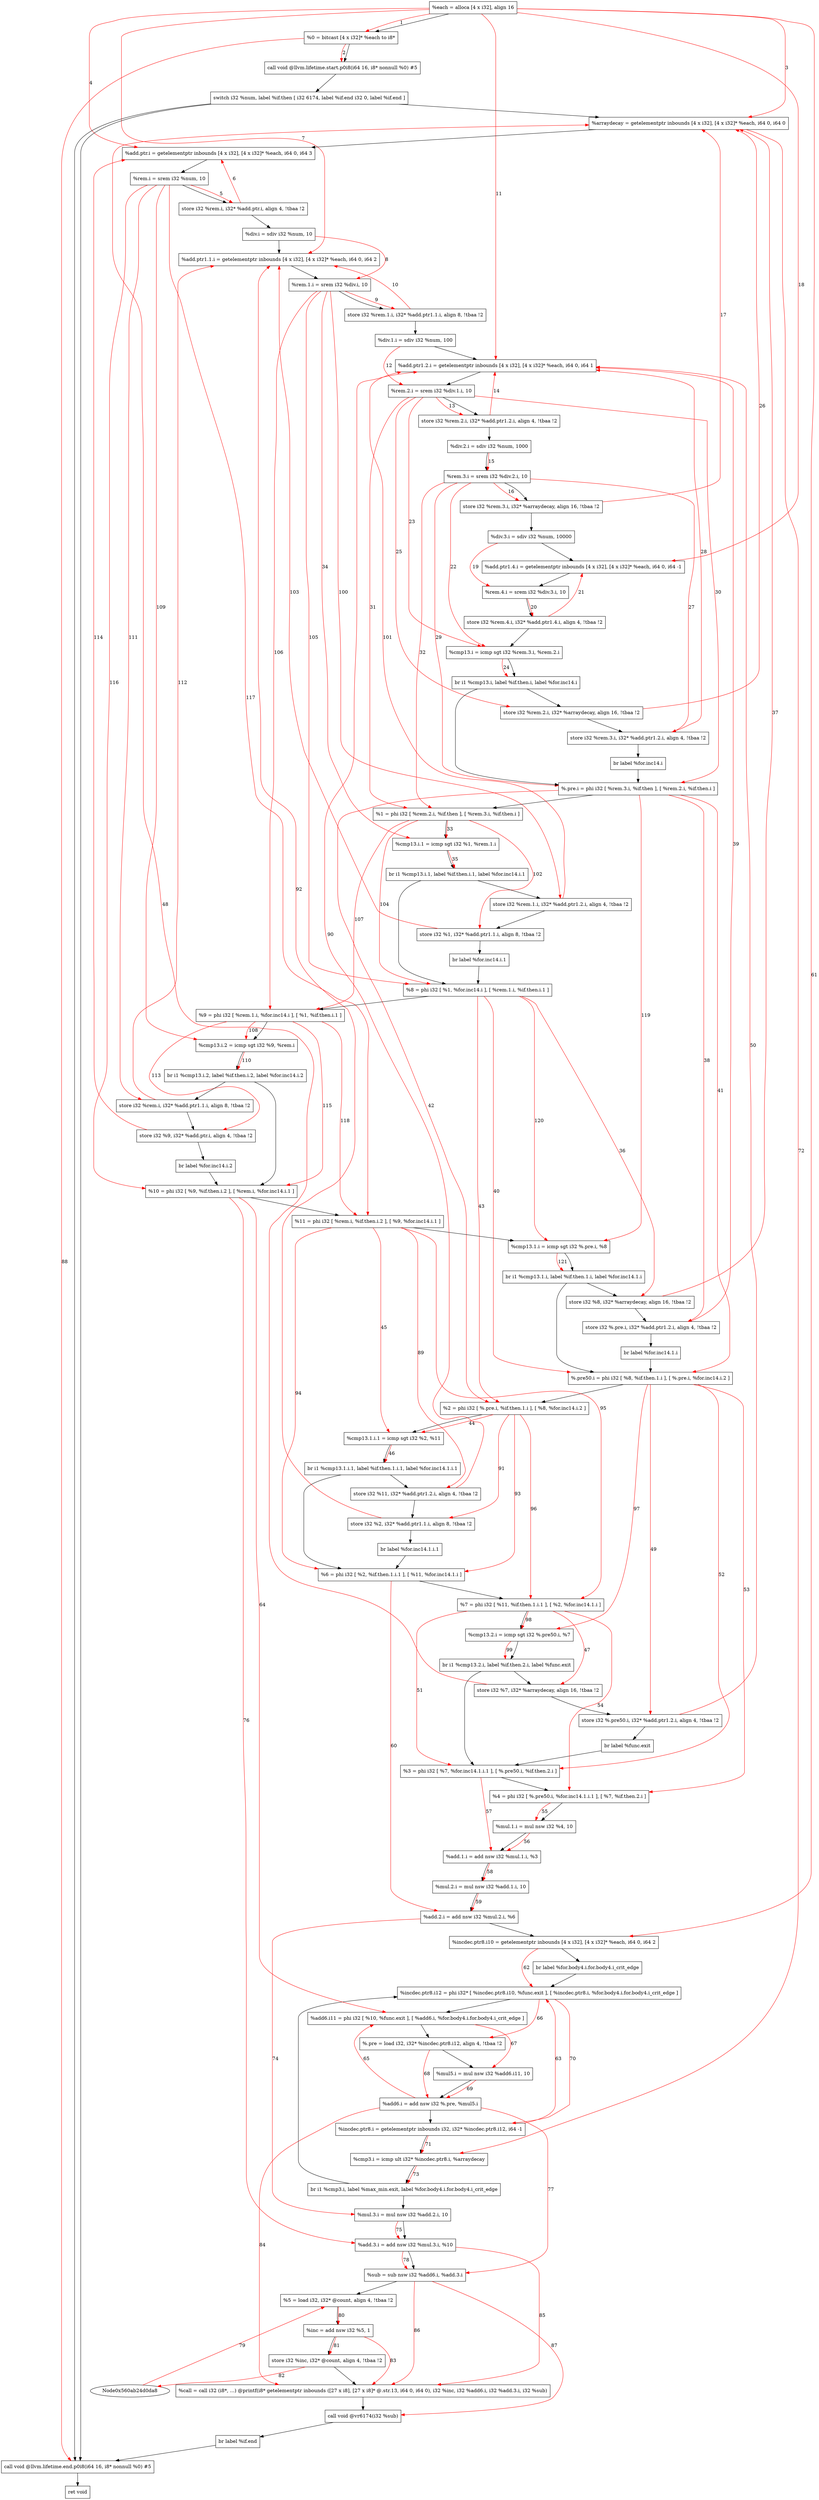 digraph "CDFG for'vr6174' function" {
	Node0x560ab24d78b8[shape=record, label="  %each = alloca [4 x i32], align 16"]
	Node0x560ab24d6b48[shape=record, label="  %0 = bitcast [4 x i32]* %each to i8*"]
	Node0x560ab24d9158[shape=record, label="  call void @llvm.lifetime.start.p0i8(i64 16, i8* nonnull %0) #5"]
	Node0x560ab24d92a8[shape=record, label="  switch i32 %num, label %if.then [
    i32 6174, label %if.end
    i32 0, label %if.end
  ]"]
	Node0x560ab24d93d8[shape=record, label="  %arraydecay = getelementptr inbounds [4 x i32], [4 x i32]* %each, i64 0, i64 0"]
	Node0x560ab24d94a8[shape=record, label="  %add.ptr.i = getelementptr inbounds [4 x i32], [4 x i32]* %each, i64 0, i64 3"]
	Node0x560ab24d9590[shape=record, label="  %rem.i = srem i32 %num, 10"]
	Node0x560ab24d9620[shape=record, label="  store i32 %rem.i, i32* %add.ptr.i, align 4, !tbaa !2"]
	Node0x560ab24d96a0[shape=record, label="  %div.i = sdiv i32 %num, 10"]
	Node0x560ab24d9778[shape=record, label="  %add.ptr1.1.i = getelementptr inbounds [4 x i32], [4 x i32]* %each, i64 0, i64 2"]
	Node0x560ab24d9830[shape=record, label="  %rem.1.i = srem i32 %div.i, 10"]
	Node0x560ab24d98c0[shape=record, label="  store i32 %rem.1.i, i32* %add.ptr1.1.i, align 8, !tbaa !2"]
	Node0x560ab24d9970[shape=record, label="  %div.1.i = sdiv i32 %num, 100"]
	Node0x560ab24d9a48[shape=record, label="  %add.ptr1.2.i = getelementptr inbounds [4 x i32], [4 x i32]* %each, i64 0, i64 1"]
	Node0x560ab24d86d0[shape=record, label="  %rem.2.i = srem i32 %div.1.i, 10"]
	Node0x560ab24d9ca0[shape=record, label="  store i32 %rem.2.i, i32* %add.ptr1.2.i, align 4, !tbaa !2"]
	Node0x560ab24d9d20[shape=record, label="  %div.2.i = sdiv i32 %num, 1000"]
	Node0x560ab24d9d90[shape=record, label="  %rem.3.i = srem i32 %div.2.i, 10"]
	Node0x560ab24d9e20[shape=record, label="  store i32 %rem.3.i, i32* %arraydecay, align 16, !tbaa !2"]
	Node0x560ab24d9ed0[shape=record, label="  %div.3.i = sdiv i32 %num, 10000"]
	Node0x560ab24d9fa8[shape=record, label="  %add.ptr1.4.i = getelementptr inbounds [4 x i32], [4 x i32]* %each, i64 0, i64 -1"]
	Node0x560ab24da060[shape=record, label="  %rem.4.i = srem i32 %div.3.i, 10"]
	Node0x560ab24da0f0[shape=record, label="  store i32 %rem.4.i, i32* %add.ptr1.4.i, align 4, !tbaa !2"]
	Node0x560ab24da170[shape=record, label="  %cmp13.i = icmp sgt i32 %rem.3.i, %rem.2.i"]
	Node0x560ab24da318[shape=record, label="  br i1 %cmp13.i, label %if.then.i, label %for.inc14.i"]
	Node0x560ab24da390[shape=record, label="  store i32 %rem.2.i, i32* %arraydecay, align 16, !tbaa !2"]
	Node0x560ab24da410[shape=record, label="  store i32 %rem.3.i, i32* %add.ptr1.2.i, align 4, !tbaa !2"]
	Node0x560ab24d67f8[shape=record, label="  br label %for.inc14.i"]
	Node0x560ab24da468[shape=record, label="  %.pre.i = phi i32 [ %rem.3.i, %if.then ], [ %rem.2.i, %if.then.i ]"]
	Node0x560ab24da528[shape=record, label="  %1 = phi i32 [ %rem.2.i, %if.then ], [ %rem.3.i, %if.then.i ]"]
	Node0x560ab24da610[shape=record, label="  %cmp13.i.1 = icmp sgt i32 %1, %rem.1.i"]
	Node0x560ab24dab48[shape=record, label="  br i1 %cmp13.i.1, label %if.then.i.1, label %for.inc14.i.1"]
	Node0x560ab24dad10[shape=record, label="  store i32 %8, i32* %arraydecay, align 16, !tbaa !2"]
	Node0x560ab24dad90[shape=record, label="  store i32 %.pre.i, i32* %add.ptr1.2.i, align 4, !tbaa !2"]
	Node0x560ab24dae78[shape=record, label="  br label %for.inc14.1.i"]
	Node0x560ab24daf48[shape=record, label="  %.pre50.i = phi i32 [ %8, %if.then.1.i ], [ %.pre.i, %for.inc14.i.2 ]"]
	Node0x560ab24db018[shape=record, label="  %2 = phi i32 [ %.pre.i, %if.then.1.i ], [ %8, %for.inc14.i.2 ]"]
	Node0x560ab24db180[shape=record, label="  %cmp13.1.i.1 = icmp sgt i32 %2, %11"]
	Node0x560ab24db3f8[shape=record, label="  br i1 %cmp13.1.i.1, label %if.then.1.i.1, label %for.inc14.1.i.1"]
	Node0x560ab24db5c0[shape=record, label="  store i32 %7, i32* %arraydecay, align 16, !tbaa !2"]
	Node0x560ab24db640[shape=record, label="  store i32 %.pre50.i, i32* %add.ptr1.2.i, align 4, !tbaa !2"]
	Node0x560ab24db728[shape=record, label="  br label %func.exit"]
	Node0x560ab24db7a8[shape=record, label="  %3 = phi i32 [ %7, %for.inc14.1.i.1 ], [ %.pre50.i, %if.then.2.i ]"]
	Node0x560ab24db848[shape=record, label="  %4 = phi i32 [ %.pre50.i, %for.inc14.1.i.1 ], [ %7, %if.then.2.i ]"]
	Node0x560ab24db960[shape=record, label="  %mul.1.i = mul nsw i32 %4, 10"]
	Node0x560ab24db9d0[shape=record, label="  %add.1.i = add nsw i32 %mul.1.i, %3"]
	Node0x560ab24dba40[shape=record, label="  %mul.2.i = mul nsw i32 %add.1.i, 10"]
	Node0x560ab24dbb10[shape=record, label="  %add.2.i = add nsw i32 %mul.2.i, %6"]
	Node0x560ab24dbbb8[shape=record, label="  %incdec.ptr8.i10 = getelementptr inbounds [4 x i32], [4 x i32]* %each, i64 0, i64 2"]
	Node0x560ab24dbd18[shape=record, label="  br label %for.body4.i.for.body4.i_crit_edge"]
	Node0x560ab24dbdf8[shape=record, label="  %incdec.ptr8.i12 = phi i32* [ %incdec.ptr8.i10, %func.exit ], [ %incdec.ptr8.i, %for.body4.i.for.body4.i_crit_edge ]"]
	Node0x560ab24dbfe8[shape=record, label="  %add6.i11 = phi i32 [ %10, %func.exit ], [ %add6.i, %for.body4.i.for.body4.i_crit_edge ]"]
	Node0x560ab24dc098[shape=record, label="  %.pre = load i32, i32* %incdec.ptr8.i12, align 4, !tbaa !2"]
	Node0x560ab24dc130[shape=record, label="  %mul5.i = mul nsw i32 %add6.i11, 10"]
	Node0x560ab24dc1c0[shape=record, label="  %add6.i = add nsw i32 %.pre, %mul5.i"]
	Node0x560ab24dc230[shape=record, label="  %incdec.ptr8.i = getelementptr inbounds i32, i32* %incdec.ptr8.i12, i64 -1"]
	Node0x560ab24dc2b0[shape=record, label="  %cmp3.i = icmp ult i32* %incdec.ptr8.i, %arraydecay"]
	Node0x560ab24d87e8[shape=record, label="  br i1 %cmp3.i, label %max_min.exit, label %for.body4.i.for.body4.i_crit_edge"]
	Node0x560ab24d8860[shape=record, label="  %mul.3.i = mul nsw i32 %add.2.i, 10"]
	Node0x560ab24d88f0[shape=record, label="  %add.3.i = add nsw i32 %mul.3.i, %10"]
	Node0x560ab24d8980[shape=record, label="  %sub = sub nsw i32 %add6.i, %add.3.i"]
	Node0x560ab24db4d8[shape=record, label="  %5 = load i32, i32* @count, align 4, !tbaa !2"]
	Node0x560ab24d8a10[shape=record, label="  %inc = add nsw i32 %5, 1"]
	Node0x560ab24d8aa0[shape=record, label="  store i32 %inc, i32* @count, align 4, !tbaa !2"]
	Node0x560ab24d3f80[shape=record, label="  %call = call i32 (i8*, ...) @printf(i8* getelementptr inbounds ([27 x i8], [27 x i8]* @.str.13, i64 0, i64 0), i32 %inc, i32 %add6.i, i32 %add.3.i, i32 %sub)"]
	Node0x560ab24d8c30[shape=record, label="  call void @vr6174(i32 %sub)"]
	Node0x560ab24dbf38[shape=record, label="  br label %if.end"]
	Node0x560ab24d8d58[shape=record, label="  call void @llvm.lifetime.end.p0i8(i64 16, i8* nonnull %0) #5"]
	Node0x560ab24d8e00[shape=record, label="  ret void"]
	Node0x560ab24d8e70[shape=record, label="  store i32 %11, i32* %add.ptr1.2.i, align 4, !tbaa !2"]
	Node0x560ab24d8ef0[shape=record, label="  store i32 %2, i32* %add.ptr1.1.i, align 8, !tbaa !2"]
	Node0x560ab24db288[shape=record, label="  br label %for.inc14.1.i.1"]
	Node0x560ab24d8f48[shape=record, label="  %6 = phi i32 [ %2, %if.then.1.i.1 ], [ %11, %for.inc14.1.i ]"]
	Node0x560ab24dd9e8[shape=record, label="  %7 = phi i32 [ %11, %if.then.1.i.1 ], [ %2, %for.inc14.1.i ]"]
	Node0x560ab24ddab0[shape=record, label="  %cmp13.2.i = icmp sgt i32 %.pre50.i, %7"]
	Node0x560ab24ddb38[shape=record, label="  br i1 %cmp13.2.i, label %if.then.2.i, label %func.exit"]
	Node0x560ab24ddbb0[shape=record, label="  store i32 %rem.1.i, i32* %add.ptr1.2.i, align 4, !tbaa !2"]
	Node0x560ab24ddc30[shape=record, label="  store i32 %1, i32* %add.ptr1.1.i, align 8, !tbaa !2"]
	Node0x560ab24d5538[shape=record, label="  br label %for.inc14.i.1"]
	Node0x560ab24ddc88[shape=record, label="  %8 = phi i32 [ %1, %for.inc14.i ], [ %rem.1.i, %if.then.i.1 ]"]
	Node0x560ab24db8e8[shape=record, label="  %9 = phi i32 [ %rem.1.i, %for.inc14.i ], [ %1, %if.then.i.1 ]"]
	Node0x560ab24dde30[shape=record, label="  %cmp13.i.2 = icmp sgt i32 %9, %rem.i"]
	Node0x560ab24ddf08[shape=record, label="  br i1 %cmp13.i.2, label %if.then.i.2, label %for.inc14.i.2"]
	Node0x560ab24ddf80[shape=record, label="  store i32 %rem.i, i32* %add.ptr1.1.i, align 8, !tbaa !2"]
	Node0x560ab24de000[shape=record, label="  store i32 %9, i32* %add.ptr.i, align 4, !tbaa !2"]
	Node0x560ab24daab8[shape=record, label="  br label %for.inc14.i.2"]
	Node0x560ab24de058[shape=record, label="  %10 = phi i32 [ %9, %if.then.i.2 ], [ %rem.i, %for.inc14.i.1 ]"]
	Node0x560ab24de0f8[shape=record, label="  %11 = phi i32 [ %rem.i, %if.then.i.2 ], [ %9, %for.inc14.i.1 ]"]
	Node0x560ab24de1c0[shape=record, label="  %cmp13.1.i = icmp sgt i32 %.pre.i, %8"]
	Node0x560ab24de248[shape=record, label="  br i1 %cmp13.1.i, label %if.then.1.i, label %for.inc14.1.i"]
	Node0x560ab24d78b8 -> Node0x560ab24d6b48
	Node0x560ab24d6b48 -> Node0x560ab24d9158
	Node0x560ab24d9158 -> Node0x560ab24d92a8
	Node0x560ab24d92a8 -> Node0x560ab24d93d8
	Node0x560ab24d92a8 -> Node0x560ab24d8d58
	Node0x560ab24d92a8 -> Node0x560ab24d8d58
	Node0x560ab24d93d8 -> Node0x560ab24d94a8
	Node0x560ab24d94a8 -> Node0x560ab24d9590
	Node0x560ab24d9590 -> Node0x560ab24d9620
	Node0x560ab24d9620 -> Node0x560ab24d96a0
	Node0x560ab24d96a0 -> Node0x560ab24d9778
	Node0x560ab24d9778 -> Node0x560ab24d9830
	Node0x560ab24d9830 -> Node0x560ab24d98c0
	Node0x560ab24d98c0 -> Node0x560ab24d9970
	Node0x560ab24d9970 -> Node0x560ab24d9a48
	Node0x560ab24d9a48 -> Node0x560ab24d86d0
	Node0x560ab24d86d0 -> Node0x560ab24d9ca0
	Node0x560ab24d9ca0 -> Node0x560ab24d9d20
	Node0x560ab24d9d20 -> Node0x560ab24d9d90
	Node0x560ab24d9d90 -> Node0x560ab24d9e20
	Node0x560ab24d9e20 -> Node0x560ab24d9ed0
	Node0x560ab24d9ed0 -> Node0x560ab24d9fa8
	Node0x560ab24d9fa8 -> Node0x560ab24da060
	Node0x560ab24da060 -> Node0x560ab24da0f0
	Node0x560ab24da0f0 -> Node0x560ab24da170
	Node0x560ab24da170 -> Node0x560ab24da318
	Node0x560ab24da318 -> Node0x560ab24da390
	Node0x560ab24da318 -> Node0x560ab24da468
	Node0x560ab24da390 -> Node0x560ab24da410
	Node0x560ab24da410 -> Node0x560ab24d67f8
	Node0x560ab24d67f8 -> Node0x560ab24da468
	Node0x560ab24da468 -> Node0x560ab24da528
	Node0x560ab24da528 -> Node0x560ab24da610
	Node0x560ab24da610 -> Node0x560ab24dab48
	Node0x560ab24dab48 -> Node0x560ab24ddbb0
	Node0x560ab24dab48 -> Node0x560ab24ddc88
	Node0x560ab24dad10 -> Node0x560ab24dad90
	Node0x560ab24dad90 -> Node0x560ab24dae78
	Node0x560ab24dae78 -> Node0x560ab24daf48
	Node0x560ab24daf48 -> Node0x560ab24db018
	Node0x560ab24db018 -> Node0x560ab24db180
	Node0x560ab24db180 -> Node0x560ab24db3f8
	Node0x560ab24db3f8 -> Node0x560ab24d8e70
	Node0x560ab24db3f8 -> Node0x560ab24d8f48
	Node0x560ab24db5c0 -> Node0x560ab24db640
	Node0x560ab24db640 -> Node0x560ab24db728
	Node0x560ab24db728 -> Node0x560ab24db7a8
	Node0x560ab24db7a8 -> Node0x560ab24db848
	Node0x560ab24db848 -> Node0x560ab24db960
	Node0x560ab24db960 -> Node0x560ab24db9d0
	Node0x560ab24db9d0 -> Node0x560ab24dba40
	Node0x560ab24dba40 -> Node0x560ab24dbb10
	Node0x560ab24dbb10 -> Node0x560ab24dbbb8
	Node0x560ab24dbbb8 -> Node0x560ab24dbd18
	Node0x560ab24dbd18 -> Node0x560ab24dbdf8
	Node0x560ab24dbdf8 -> Node0x560ab24dbfe8
	Node0x560ab24dbfe8 -> Node0x560ab24dc098
	Node0x560ab24dc098 -> Node0x560ab24dc130
	Node0x560ab24dc130 -> Node0x560ab24dc1c0
	Node0x560ab24dc1c0 -> Node0x560ab24dc230
	Node0x560ab24dc230 -> Node0x560ab24dc2b0
	Node0x560ab24dc2b0 -> Node0x560ab24d87e8
	Node0x560ab24d87e8 -> Node0x560ab24d8860
	Node0x560ab24d87e8 -> Node0x560ab24dbdf8
	Node0x560ab24d8860 -> Node0x560ab24d88f0
	Node0x560ab24d88f0 -> Node0x560ab24d8980
	Node0x560ab24d8980 -> Node0x560ab24db4d8
	Node0x560ab24db4d8 -> Node0x560ab24d8a10
	Node0x560ab24d8a10 -> Node0x560ab24d8aa0
	Node0x560ab24d8aa0 -> Node0x560ab24d3f80
	Node0x560ab24d3f80 -> Node0x560ab24d8c30
	Node0x560ab24d8c30 -> Node0x560ab24dbf38
	Node0x560ab24dbf38 -> Node0x560ab24d8d58
	Node0x560ab24d8d58 -> Node0x560ab24d8e00
	Node0x560ab24d8e70 -> Node0x560ab24d8ef0
	Node0x560ab24d8ef0 -> Node0x560ab24db288
	Node0x560ab24db288 -> Node0x560ab24d8f48
	Node0x560ab24d8f48 -> Node0x560ab24dd9e8
	Node0x560ab24dd9e8 -> Node0x560ab24ddab0
	Node0x560ab24ddab0 -> Node0x560ab24ddb38
	Node0x560ab24ddb38 -> Node0x560ab24db5c0
	Node0x560ab24ddb38 -> Node0x560ab24db7a8
	Node0x560ab24ddbb0 -> Node0x560ab24ddc30
	Node0x560ab24ddc30 -> Node0x560ab24d5538
	Node0x560ab24d5538 -> Node0x560ab24ddc88
	Node0x560ab24ddc88 -> Node0x560ab24db8e8
	Node0x560ab24db8e8 -> Node0x560ab24dde30
	Node0x560ab24dde30 -> Node0x560ab24ddf08
	Node0x560ab24ddf08 -> Node0x560ab24ddf80
	Node0x560ab24ddf08 -> Node0x560ab24de058
	Node0x560ab24ddf80 -> Node0x560ab24de000
	Node0x560ab24de000 -> Node0x560ab24daab8
	Node0x560ab24daab8 -> Node0x560ab24de058
	Node0x560ab24de058 -> Node0x560ab24de0f8
	Node0x560ab24de0f8 -> Node0x560ab24de1c0
	Node0x560ab24de1c0 -> Node0x560ab24de248
	Node0x560ab24de248 -> Node0x560ab24dad10
	Node0x560ab24de248 -> Node0x560ab24daf48
edge [color=red]
	Node0x560ab24d78b8 -> Node0x560ab24d6b48[label="1"]
	Node0x560ab24d6b48 -> Node0x560ab24d9158[label="2"]
	Node0x560ab24d78b8 -> Node0x560ab24d93d8[label="3"]
	Node0x560ab24d78b8 -> Node0x560ab24d94a8[label="4"]
	Node0x560ab24d9590 -> Node0x560ab24d9620[label="5"]
	Node0x560ab24d9620 -> Node0x560ab24d94a8[label="6"]
	Node0x560ab24d78b8 -> Node0x560ab24d9778[label="7"]
	Node0x560ab24d96a0 -> Node0x560ab24d9830[label="8"]
	Node0x560ab24d9830 -> Node0x560ab24d98c0[label="9"]
	Node0x560ab24d98c0 -> Node0x560ab24d9778[label="10"]
	Node0x560ab24d78b8 -> Node0x560ab24d9a48[label="11"]
	Node0x560ab24d9970 -> Node0x560ab24d86d0[label="12"]
	Node0x560ab24d86d0 -> Node0x560ab24d9ca0[label="13"]
	Node0x560ab24d9ca0 -> Node0x560ab24d9a48[label="14"]
	Node0x560ab24d9d20 -> Node0x560ab24d9d90[label="15"]
	Node0x560ab24d9d90 -> Node0x560ab24d9e20[label="16"]
	Node0x560ab24d9e20 -> Node0x560ab24d93d8[label="17"]
	Node0x560ab24d78b8 -> Node0x560ab24d9fa8[label="18"]
	Node0x560ab24d9ed0 -> Node0x560ab24da060[label="19"]
	Node0x560ab24da060 -> Node0x560ab24da0f0[label="20"]
	Node0x560ab24da0f0 -> Node0x560ab24d9fa8[label="21"]
	Node0x560ab24d9d90 -> Node0x560ab24da170[label="22"]
	Node0x560ab24d86d0 -> Node0x560ab24da170[label="23"]
	Node0x560ab24da170 -> Node0x560ab24da318[label="24"]
	Node0x560ab24d86d0 -> Node0x560ab24da390[label="25"]
	Node0x560ab24da390 -> Node0x560ab24d93d8[label="26"]
	Node0x560ab24d9d90 -> Node0x560ab24da410[label="27"]
	Node0x560ab24da410 -> Node0x560ab24d9a48[label="28"]
	Node0x560ab24d9d90 -> Node0x560ab24da468[label="29"]
	Node0x560ab24d86d0 -> Node0x560ab24da468[label="30"]
	Node0x560ab24d86d0 -> Node0x560ab24da528[label="31"]
	Node0x560ab24d9d90 -> Node0x560ab24da528[label="32"]
	Node0x560ab24da528 -> Node0x560ab24da610[label="33"]
	Node0x560ab24d9830 -> Node0x560ab24da610[label="34"]
	Node0x560ab24da610 -> Node0x560ab24dab48[label="35"]
	Node0x560ab24ddc88 -> Node0x560ab24dad10[label="36"]
	Node0x560ab24dad10 -> Node0x560ab24d93d8[label="37"]
	Node0x560ab24da468 -> Node0x560ab24dad90[label="38"]
	Node0x560ab24dad90 -> Node0x560ab24d9a48[label="39"]
	Node0x560ab24ddc88 -> Node0x560ab24daf48[label="40"]
	Node0x560ab24da468 -> Node0x560ab24daf48[label="41"]
	Node0x560ab24da468 -> Node0x560ab24db018[label="42"]
	Node0x560ab24ddc88 -> Node0x560ab24db018[label="43"]
	Node0x560ab24db018 -> Node0x560ab24db180[label="44"]
	Node0x560ab24de0f8 -> Node0x560ab24db180[label="45"]
	Node0x560ab24db180 -> Node0x560ab24db3f8[label="46"]
	Node0x560ab24dd9e8 -> Node0x560ab24db5c0[label="47"]
	Node0x560ab24db5c0 -> Node0x560ab24d93d8[label="48"]
	Node0x560ab24daf48 -> Node0x560ab24db640[label="49"]
	Node0x560ab24db640 -> Node0x560ab24d9a48[label="50"]
	Node0x560ab24dd9e8 -> Node0x560ab24db7a8[label="51"]
	Node0x560ab24daf48 -> Node0x560ab24db7a8[label="52"]
	Node0x560ab24daf48 -> Node0x560ab24db848[label="53"]
	Node0x560ab24dd9e8 -> Node0x560ab24db848[label="54"]
	Node0x560ab24db848 -> Node0x560ab24db960[label="55"]
	Node0x560ab24db960 -> Node0x560ab24db9d0[label="56"]
	Node0x560ab24db7a8 -> Node0x560ab24db9d0[label="57"]
	Node0x560ab24db9d0 -> Node0x560ab24dba40[label="58"]
	Node0x560ab24dba40 -> Node0x560ab24dbb10[label="59"]
	Node0x560ab24d8f48 -> Node0x560ab24dbb10[label="60"]
	Node0x560ab24d78b8 -> Node0x560ab24dbbb8[label="61"]
	Node0x560ab24dbbb8 -> Node0x560ab24dbdf8[label="62"]
	Node0x560ab24dc230 -> Node0x560ab24dbdf8[label="63"]
	Node0x560ab24de058 -> Node0x560ab24dbfe8[label="64"]
	Node0x560ab24dc1c0 -> Node0x560ab24dbfe8[label="65"]
	Node0x560ab24dbdf8 -> Node0x560ab24dc098[label="66"]
	Node0x560ab24dbfe8 -> Node0x560ab24dc130[label="67"]
	Node0x560ab24dc098 -> Node0x560ab24dc1c0[label="68"]
	Node0x560ab24dc130 -> Node0x560ab24dc1c0[label="69"]
	Node0x560ab24dbdf8 -> Node0x560ab24dc230[label="70"]
	Node0x560ab24dc230 -> Node0x560ab24dc2b0[label="71"]
	Node0x560ab24d93d8 -> Node0x560ab24dc2b0[label="72"]
	Node0x560ab24dc2b0 -> Node0x560ab24d87e8[label="73"]
	Node0x560ab24dbb10 -> Node0x560ab24d8860[label="74"]
	Node0x560ab24d8860 -> Node0x560ab24d88f0[label="75"]
	Node0x560ab24de058 -> Node0x560ab24d88f0[label="76"]
	Node0x560ab24dc1c0 -> Node0x560ab24d8980[label="77"]
	Node0x560ab24d88f0 -> Node0x560ab24d8980[label="78"]
	Node0x560ab24d0da8 -> Node0x560ab24db4d8[label="79"]
	Node0x560ab24db4d8 -> Node0x560ab24d8a10[label="80"]
	Node0x560ab24d8a10 -> Node0x560ab24d8aa0[label="81"]
	Node0x560ab24d8aa0 -> Node0x560ab24d0da8[label="82"]
	Node0x560ab24d8a10 -> Node0x560ab24d3f80[label="83"]
	Node0x560ab24dc1c0 -> Node0x560ab24d3f80[label="84"]
	Node0x560ab24d88f0 -> Node0x560ab24d3f80[label="85"]
	Node0x560ab24d8980 -> Node0x560ab24d3f80[label="86"]
	Node0x560ab24d8980 -> Node0x560ab24d8c30[label="87"]
	Node0x560ab24d6b48 -> Node0x560ab24d8d58[label="88"]
	Node0x560ab24de0f8 -> Node0x560ab24d8e70[label="89"]
	Node0x560ab24d8e70 -> Node0x560ab24d9a48[label="90"]
	Node0x560ab24db018 -> Node0x560ab24d8ef0[label="91"]
	Node0x560ab24d8ef0 -> Node0x560ab24d9778[label="92"]
	Node0x560ab24db018 -> Node0x560ab24d8f48[label="93"]
	Node0x560ab24de0f8 -> Node0x560ab24d8f48[label="94"]
	Node0x560ab24de0f8 -> Node0x560ab24dd9e8[label="95"]
	Node0x560ab24db018 -> Node0x560ab24dd9e8[label="96"]
	Node0x560ab24daf48 -> Node0x560ab24ddab0[label="97"]
	Node0x560ab24dd9e8 -> Node0x560ab24ddab0[label="98"]
	Node0x560ab24ddab0 -> Node0x560ab24ddb38[label="99"]
	Node0x560ab24d9830 -> Node0x560ab24ddbb0[label="100"]
	Node0x560ab24ddbb0 -> Node0x560ab24d9a48[label="101"]
	Node0x560ab24da528 -> Node0x560ab24ddc30[label="102"]
	Node0x560ab24ddc30 -> Node0x560ab24d9778[label="103"]
	Node0x560ab24da528 -> Node0x560ab24ddc88[label="104"]
	Node0x560ab24d9830 -> Node0x560ab24ddc88[label="105"]
	Node0x560ab24d9830 -> Node0x560ab24db8e8[label="106"]
	Node0x560ab24da528 -> Node0x560ab24db8e8[label="107"]
	Node0x560ab24db8e8 -> Node0x560ab24dde30[label="108"]
	Node0x560ab24d9590 -> Node0x560ab24dde30[label="109"]
	Node0x560ab24dde30 -> Node0x560ab24ddf08[label="110"]
	Node0x560ab24d9590 -> Node0x560ab24ddf80[label="111"]
	Node0x560ab24ddf80 -> Node0x560ab24d9778[label="112"]
	Node0x560ab24db8e8 -> Node0x560ab24de000[label="113"]
	Node0x560ab24de000 -> Node0x560ab24d94a8[label="114"]
	Node0x560ab24db8e8 -> Node0x560ab24de058[label="115"]
	Node0x560ab24d9590 -> Node0x560ab24de058[label="116"]
	Node0x560ab24d9590 -> Node0x560ab24de0f8[label="117"]
	Node0x560ab24db8e8 -> Node0x560ab24de0f8[label="118"]
	Node0x560ab24da468 -> Node0x560ab24de1c0[label="119"]
	Node0x560ab24ddc88 -> Node0x560ab24de1c0[label="120"]
	Node0x560ab24de1c0 -> Node0x560ab24de248[label="121"]
}

